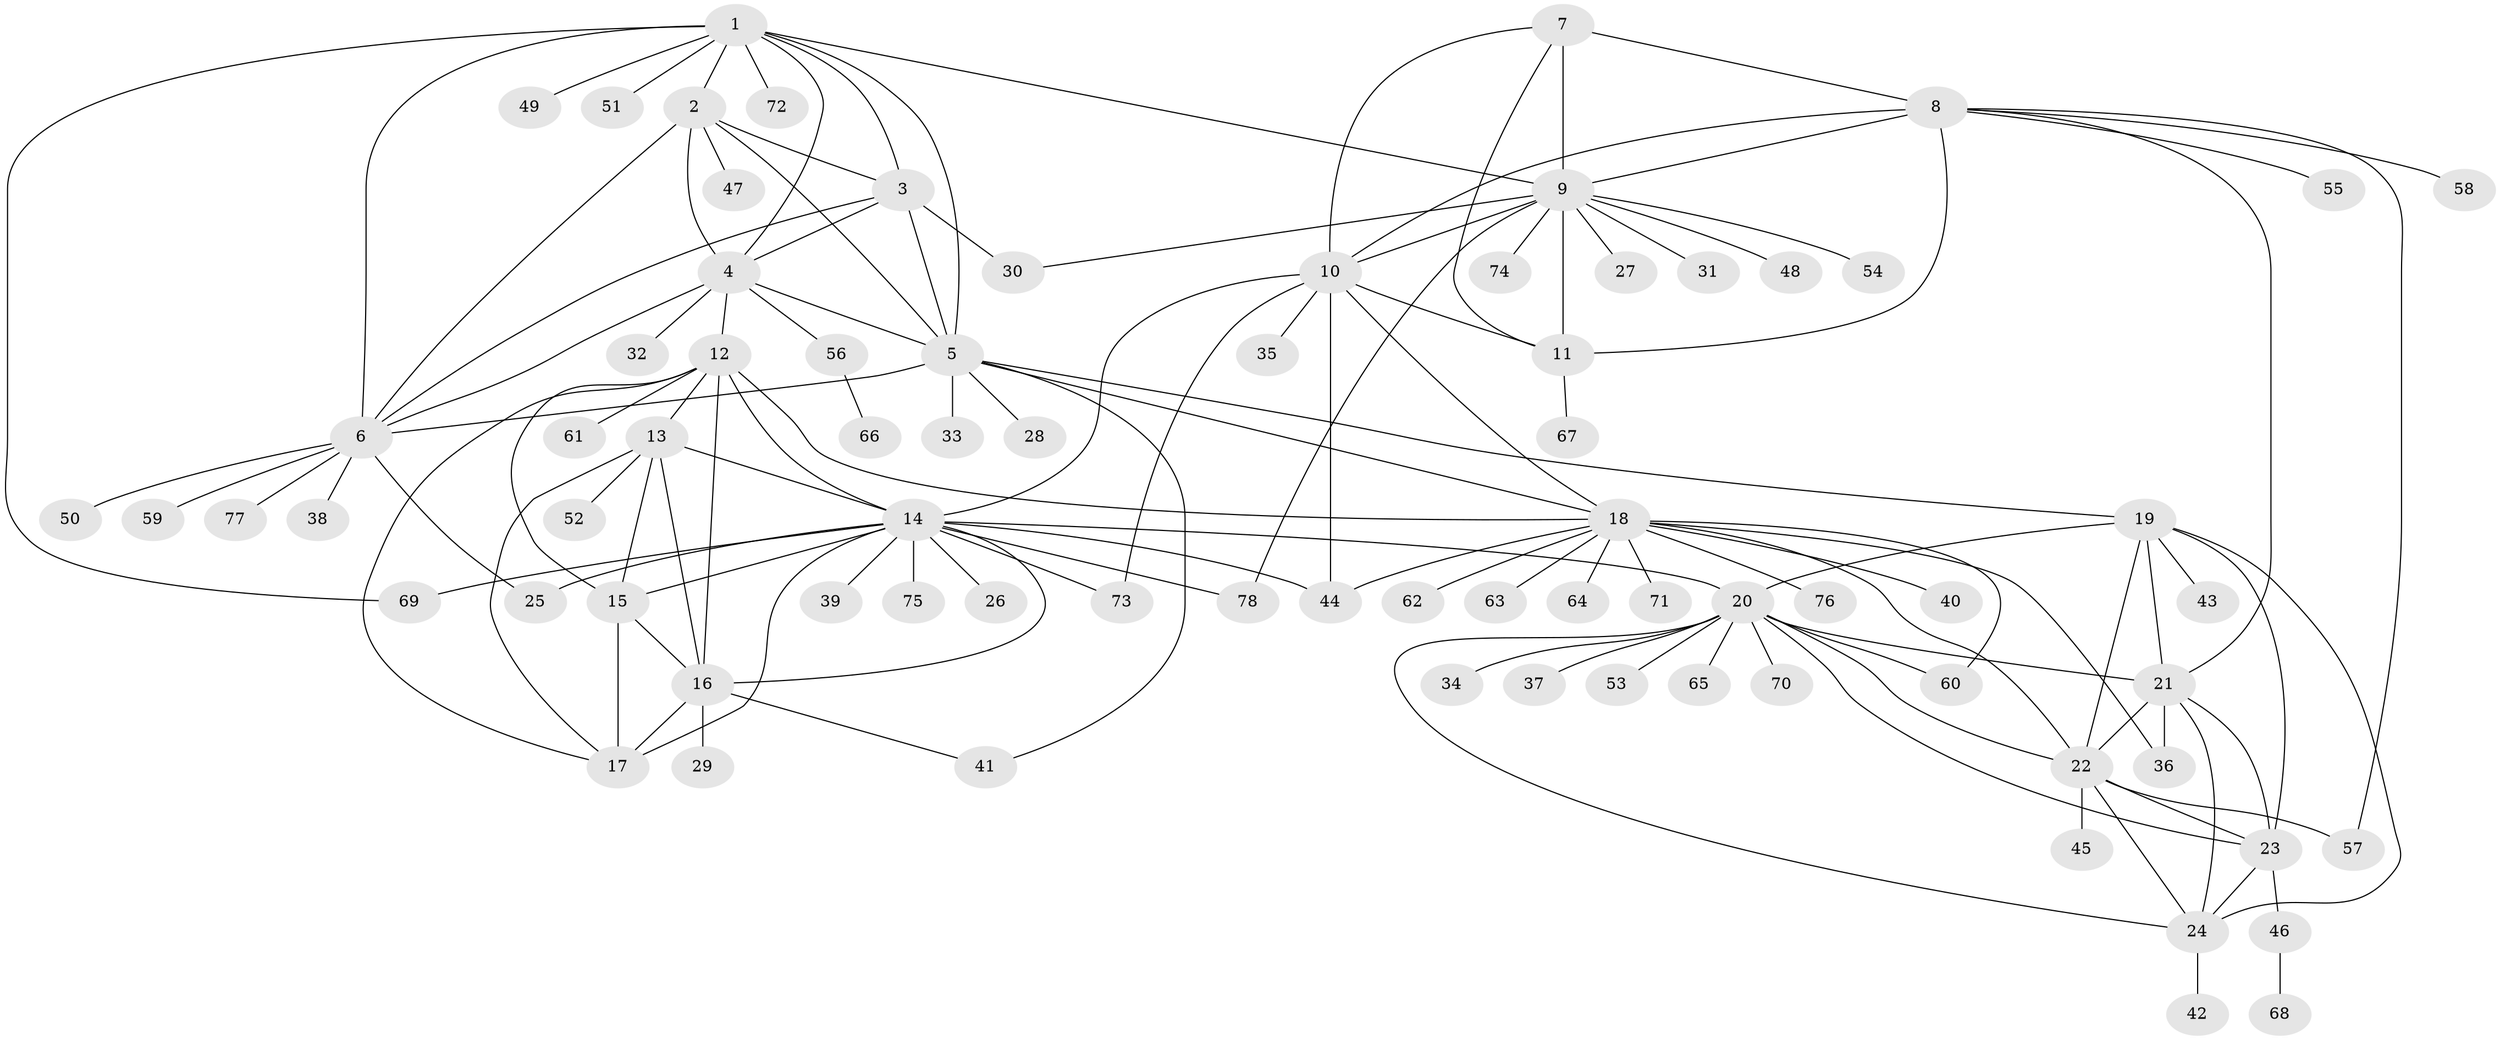 // original degree distribution, {11: 0.031496062992125984, 7: 0.03937007874015748, 12: 0.015748031496062992, 9: 0.023622047244094488, 6: 0.03937007874015748, 10: 0.007874015748031496, 5: 0.015748031496062992, 13: 0.015748031496062992, 16: 0.007874015748031496, 8: 0.031496062992125984, 14: 0.007874015748031496, 2: 0.14960629921259844, 1: 0.6062992125984252, 3: 0.007874015748031496}
// Generated by graph-tools (version 1.1) at 2025/52/03/04/25 22:52:31]
// undirected, 78 vertices, 130 edges
graph export_dot {
  node [color=gray90,style=filled];
  1;
  2;
  3;
  4;
  5;
  6;
  7;
  8;
  9;
  10;
  11;
  12;
  13;
  14;
  15;
  16;
  17;
  18;
  19;
  20;
  21;
  22;
  23;
  24;
  25;
  26;
  27;
  28;
  29;
  30;
  31;
  32;
  33;
  34;
  35;
  36;
  37;
  38;
  39;
  40;
  41;
  42;
  43;
  44;
  45;
  46;
  47;
  48;
  49;
  50;
  51;
  52;
  53;
  54;
  55;
  56;
  57;
  58;
  59;
  60;
  61;
  62;
  63;
  64;
  65;
  66;
  67;
  68;
  69;
  70;
  71;
  72;
  73;
  74;
  75;
  76;
  77;
  78;
  1 -- 2 [weight=1.0];
  1 -- 3 [weight=1.0];
  1 -- 4 [weight=1.0];
  1 -- 5 [weight=1.0];
  1 -- 6 [weight=1.0];
  1 -- 9 [weight=1.0];
  1 -- 49 [weight=1.0];
  1 -- 51 [weight=1.0];
  1 -- 69 [weight=1.0];
  1 -- 72 [weight=1.0];
  2 -- 3 [weight=1.0];
  2 -- 4 [weight=1.0];
  2 -- 5 [weight=1.0];
  2 -- 6 [weight=1.0];
  2 -- 47 [weight=1.0];
  3 -- 4 [weight=1.0];
  3 -- 5 [weight=1.0];
  3 -- 6 [weight=1.0];
  3 -- 30 [weight=6.0];
  4 -- 5 [weight=1.0];
  4 -- 6 [weight=1.0];
  4 -- 12 [weight=1.0];
  4 -- 32 [weight=1.0];
  4 -- 56 [weight=1.0];
  5 -- 6 [weight=1.0];
  5 -- 18 [weight=1.0];
  5 -- 19 [weight=1.0];
  5 -- 28 [weight=1.0];
  5 -- 33 [weight=1.0];
  5 -- 41 [weight=1.0];
  6 -- 25 [weight=1.0];
  6 -- 38 [weight=1.0];
  6 -- 50 [weight=1.0];
  6 -- 59 [weight=1.0];
  6 -- 77 [weight=1.0];
  7 -- 8 [weight=1.0];
  7 -- 9 [weight=2.0];
  7 -- 10 [weight=1.0];
  7 -- 11 [weight=1.0];
  8 -- 9 [weight=2.0];
  8 -- 10 [weight=1.0];
  8 -- 11 [weight=1.0];
  8 -- 21 [weight=1.0];
  8 -- 55 [weight=1.0];
  8 -- 57 [weight=1.0];
  8 -- 58 [weight=1.0];
  9 -- 10 [weight=2.0];
  9 -- 11 [weight=2.0];
  9 -- 27 [weight=1.0];
  9 -- 30 [weight=1.0];
  9 -- 31 [weight=1.0];
  9 -- 48 [weight=1.0];
  9 -- 54 [weight=1.0];
  9 -- 74 [weight=1.0];
  9 -- 78 [weight=1.0];
  10 -- 11 [weight=1.0];
  10 -- 14 [weight=1.0];
  10 -- 18 [weight=1.0];
  10 -- 35 [weight=1.0];
  10 -- 44 [weight=1.0];
  10 -- 73 [weight=1.0];
  11 -- 67 [weight=1.0];
  12 -- 13 [weight=1.0];
  12 -- 14 [weight=1.0];
  12 -- 15 [weight=1.0];
  12 -- 16 [weight=1.0];
  12 -- 17 [weight=1.0];
  12 -- 18 [weight=1.0];
  12 -- 61 [weight=1.0];
  13 -- 14 [weight=1.0];
  13 -- 15 [weight=1.0];
  13 -- 16 [weight=1.0];
  13 -- 17 [weight=1.0];
  13 -- 52 [weight=1.0];
  14 -- 15 [weight=1.0];
  14 -- 16 [weight=1.0];
  14 -- 17 [weight=1.0];
  14 -- 20 [weight=1.0];
  14 -- 25 [weight=1.0];
  14 -- 26 [weight=1.0];
  14 -- 39 [weight=1.0];
  14 -- 44 [weight=1.0];
  14 -- 69 [weight=1.0];
  14 -- 73 [weight=1.0];
  14 -- 75 [weight=1.0];
  14 -- 78 [weight=1.0];
  15 -- 16 [weight=1.0];
  15 -- 17 [weight=1.0];
  16 -- 17 [weight=1.0];
  16 -- 29 [weight=1.0];
  16 -- 41 [weight=1.0];
  18 -- 22 [weight=1.0];
  18 -- 36 [weight=1.0];
  18 -- 40 [weight=2.0];
  18 -- 44 [weight=1.0];
  18 -- 60 [weight=1.0];
  18 -- 62 [weight=1.0];
  18 -- 63 [weight=1.0];
  18 -- 64 [weight=1.0];
  18 -- 71 [weight=1.0];
  18 -- 76 [weight=1.0];
  19 -- 20 [weight=1.0];
  19 -- 21 [weight=1.0];
  19 -- 22 [weight=1.0];
  19 -- 23 [weight=1.0];
  19 -- 24 [weight=1.0];
  19 -- 43 [weight=1.0];
  20 -- 21 [weight=1.0];
  20 -- 22 [weight=1.0];
  20 -- 23 [weight=1.0];
  20 -- 24 [weight=1.0];
  20 -- 34 [weight=1.0];
  20 -- 37 [weight=1.0];
  20 -- 53 [weight=1.0];
  20 -- 60 [weight=1.0];
  20 -- 65 [weight=1.0];
  20 -- 70 [weight=1.0];
  21 -- 22 [weight=1.0];
  21 -- 23 [weight=1.0];
  21 -- 24 [weight=1.0];
  21 -- 36 [weight=7.0];
  22 -- 23 [weight=1.0];
  22 -- 24 [weight=1.0];
  22 -- 45 [weight=1.0];
  22 -- 57 [weight=1.0];
  23 -- 24 [weight=1.0];
  23 -- 46 [weight=1.0];
  24 -- 42 [weight=2.0];
  46 -- 68 [weight=1.0];
  56 -- 66 [weight=1.0];
}
